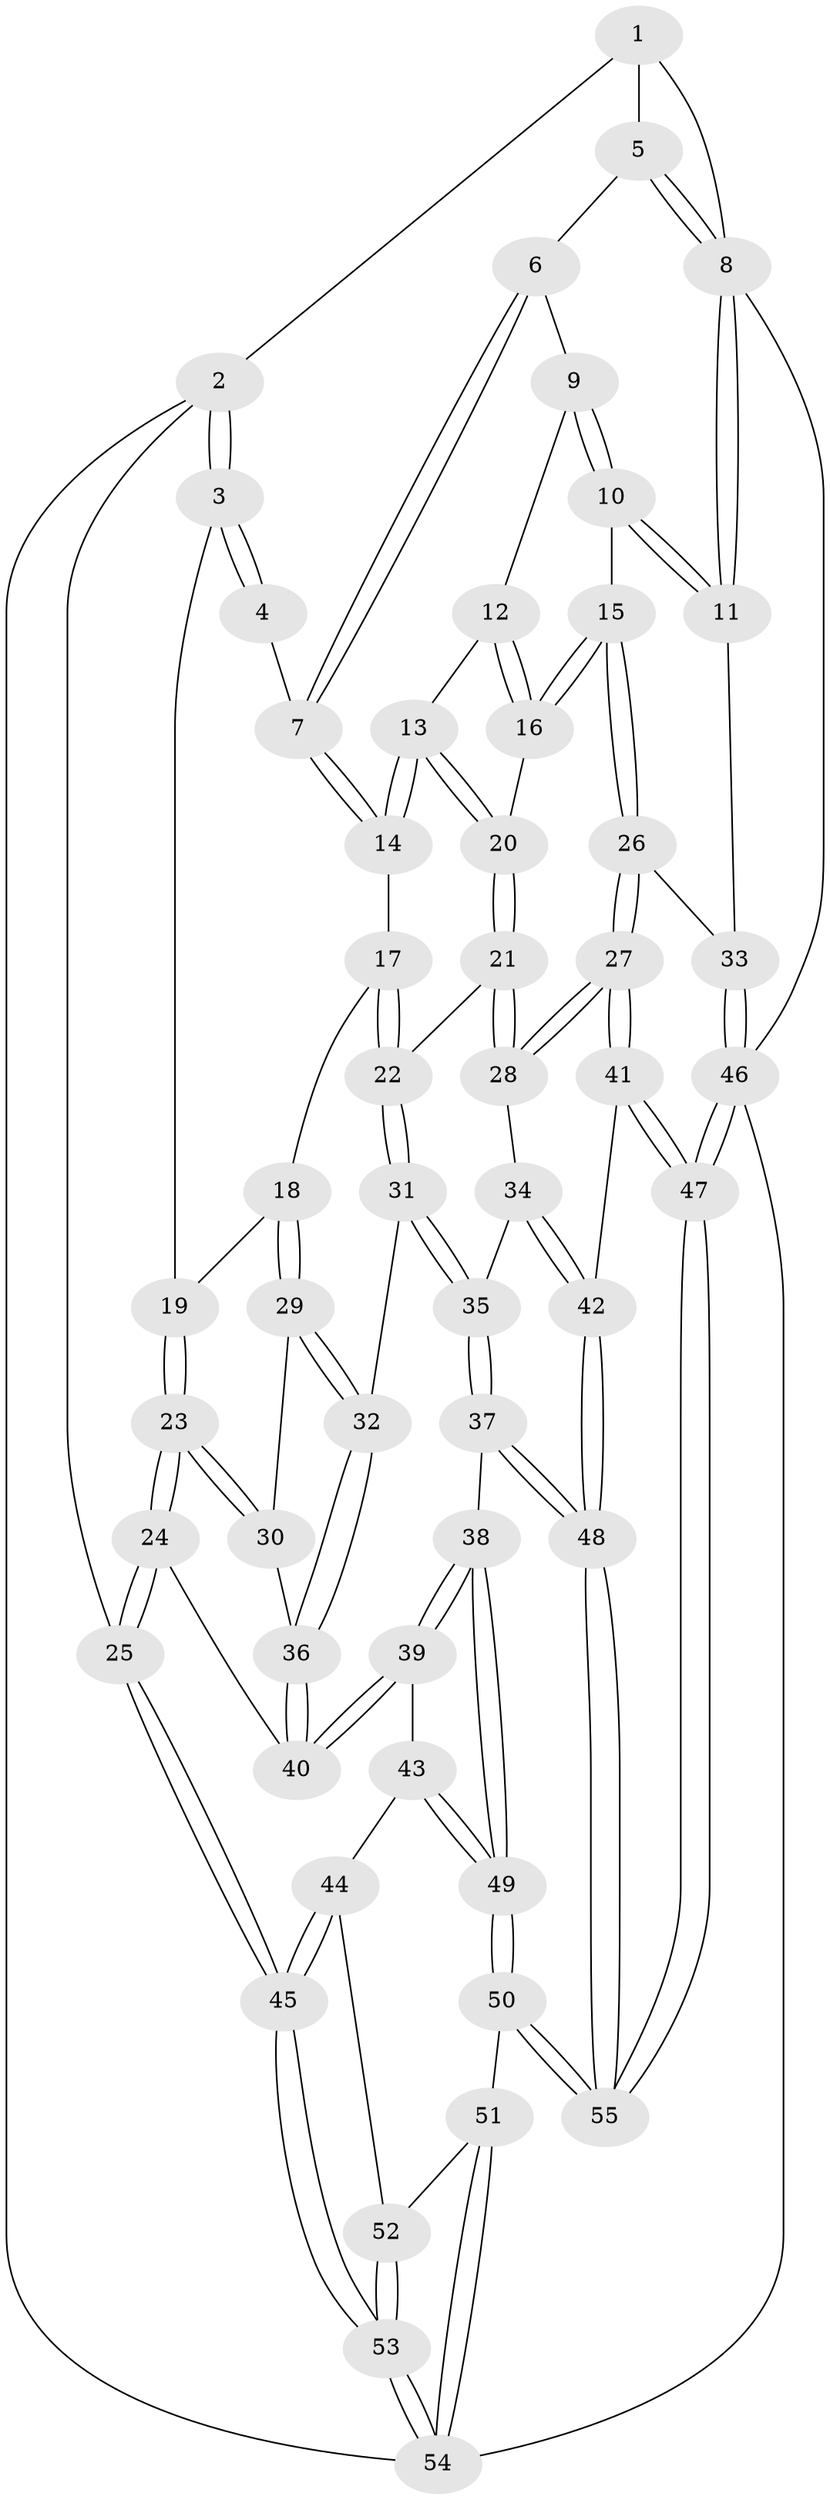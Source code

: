 // coarse degree distribution, {3: 0.03225806451612903, 7: 0.06451612903225806, 4: 0.5806451612903226, 5: 0.2903225806451613, 6: 0.03225806451612903}
// Generated by graph-tools (version 1.1) at 2025/42/03/06/25 10:42:33]
// undirected, 55 vertices, 134 edges
graph export_dot {
graph [start="1"]
  node [color=gray90,style=filled];
  1 [pos="+0.21620400460161462+0"];
  2 [pos="+0+0.2508132050968529"];
  3 [pos="+0.041270257992069126+0.22925954518445538"];
  4 [pos="+0.12854847910187903+0.0678009677432214"];
  5 [pos="+0.5379112205215199+0"];
  6 [pos="+0.5470525960547648+0.008371403777865572"];
  7 [pos="+0.44854446790967784+0.19801855552190628"];
  8 [pos="+1+0"];
  9 [pos="+0.7202738301643707+0.1470788935911924"];
  10 [pos="+0.9193716813332012+0.18515012498646968"];
  11 [pos="+1+0.1108259841220924"];
  12 [pos="+0.7198787521525161+0.15767476985820286"];
  13 [pos="+0.6318661672752764+0.395346266395709"];
  14 [pos="+0.4472954348095918+0.20120745753593003"];
  15 [pos="+0.7992040953025866+0.4278852917539669"];
  16 [pos="+0.7616015663380047+0.4115885706797982"];
  17 [pos="+0.36695082713780874+0.2902123724554986"];
  18 [pos="+0.2111454809090045+0.3404269243642642"];
  19 [pos="+0.1763152149767698+0.32231938511337005"];
  20 [pos="+0.6411669340650178+0.41464607750235627"];
  21 [pos="+0.5866956047522779+0.49425378887971055"];
  22 [pos="+0.4621577617779128+0.47610090931873933"];
  23 [pos="+0+0.6206159160368439"];
  24 [pos="+0+0.6266439769121771"];
  25 [pos="+0+0.6427516566133715"];
  26 [pos="+0.9405773019280446+0.6118014977617382"];
  27 [pos="+0.8715307642806025+0.6690994185137523"];
  28 [pos="+0.6410798118007521+0.6699805959950635"];
  29 [pos="+0.2113837785136503+0.37426162780819694"];
  30 [pos="+0.13838206990138113+0.5445191846604752"];
  31 [pos="+0.38146173495777136+0.6059689810809222"];
  32 [pos="+0.3420875576129945+0.603033815031215"];
  33 [pos="+1+0.5821443206621509"];
  34 [pos="+0.6068427899721004+0.6967611796880401"];
  35 [pos="+0.500543210964542+0.735070583504154"];
  36 [pos="+0.2316123006463924+0.673588745981973"];
  37 [pos="+0.48180768617643827+0.7723586431414294"];
  38 [pos="+0.38492843219356815+0.874196637525114"];
  39 [pos="+0.2034064673685829+0.7528452864080905"];
  40 [pos="+0.20231500752042278+0.7460968830090036"];
  41 [pos="+0.8657358353714067+0.712901954305561"];
  42 [pos="+0.7207670652426605+1"];
  43 [pos="+0.14235985248219812+0.8354867234844471"];
  44 [pos="+0.11760896563831919+0.8584780218603246"];
  45 [pos="+0+0.7638772165847241"];
  46 [pos="+1+1"];
  47 [pos="+1+1"];
  48 [pos="+0.7175470637772402+1"];
  49 [pos="+0.3718903803906745+1"];
  50 [pos="+0.37372344643280253+1"];
  51 [pos="+0.18620780267838338+1"];
  52 [pos="+0.11725416305735639+0.9025334613703162"];
  53 [pos="+0+1"];
  54 [pos="+0+1"];
  55 [pos="+0.7185256990106182+1"];
  1 -- 2;
  1 -- 5;
  1 -- 8;
  2 -- 3;
  2 -- 3;
  2 -- 25;
  2 -- 54;
  3 -- 4;
  3 -- 4;
  3 -- 19;
  4 -- 7;
  5 -- 6;
  5 -- 8;
  5 -- 8;
  6 -- 7;
  6 -- 7;
  6 -- 9;
  7 -- 14;
  7 -- 14;
  8 -- 11;
  8 -- 11;
  8 -- 46;
  9 -- 10;
  9 -- 10;
  9 -- 12;
  10 -- 11;
  10 -- 11;
  10 -- 15;
  11 -- 33;
  12 -- 13;
  12 -- 16;
  12 -- 16;
  13 -- 14;
  13 -- 14;
  13 -- 20;
  13 -- 20;
  14 -- 17;
  15 -- 16;
  15 -- 16;
  15 -- 26;
  15 -- 26;
  16 -- 20;
  17 -- 18;
  17 -- 22;
  17 -- 22;
  18 -- 19;
  18 -- 29;
  18 -- 29;
  19 -- 23;
  19 -- 23;
  20 -- 21;
  20 -- 21;
  21 -- 22;
  21 -- 28;
  21 -- 28;
  22 -- 31;
  22 -- 31;
  23 -- 24;
  23 -- 24;
  23 -- 30;
  23 -- 30;
  24 -- 25;
  24 -- 25;
  24 -- 40;
  25 -- 45;
  25 -- 45;
  26 -- 27;
  26 -- 27;
  26 -- 33;
  27 -- 28;
  27 -- 28;
  27 -- 41;
  27 -- 41;
  28 -- 34;
  29 -- 30;
  29 -- 32;
  29 -- 32;
  30 -- 36;
  31 -- 32;
  31 -- 35;
  31 -- 35;
  32 -- 36;
  32 -- 36;
  33 -- 46;
  33 -- 46;
  34 -- 35;
  34 -- 42;
  34 -- 42;
  35 -- 37;
  35 -- 37;
  36 -- 40;
  36 -- 40;
  37 -- 38;
  37 -- 48;
  37 -- 48;
  38 -- 39;
  38 -- 39;
  38 -- 49;
  38 -- 49;
  39 -- 40;
  39 -- 40;
  39 -- 43;
  41 -- 42;
  41 -- 47;
  41 -- 47;
  42 -- 48;
  42 -- 48;
  43 -- 44;
  43 -- 49;
  43 -- 49;
  44 -- 45;
  44 -- 45;
  44 -- 52;
  45 -- 53;
  45 -- 53;
  46 -- 47;
  46 -- 47;
  46 -- 54;
  47 -- 55;
  47 -- 55;
  48 -- 55;
  48 -- 55;
  49 -- 50;
  49 -- 50;
  50 -- 51;
  50 -- 55;
  50 -- 55;
  51 -- 52;
  51 -- 54;
  51 -- 54;
  52 -- 53;
  52 -- 53;
  53 -- 54;
  53 -- 54;
}
